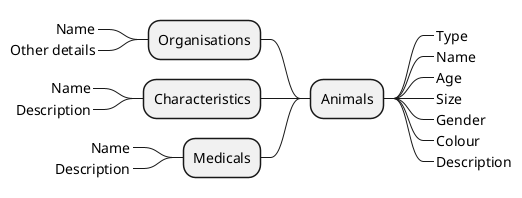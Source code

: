 @startuml
@startmindmap
+ Animals
++_ Type
++_ Name
++_ Age
++_ Size
++_ Gender
++_ Colour
++_ Description
-- Organisations
---_ Name
---_ Other details
-- Characteristics
---_ Name
---_ Description
-- Medicals
---_ Name
---_ Description
@endmindmap
@enduml
